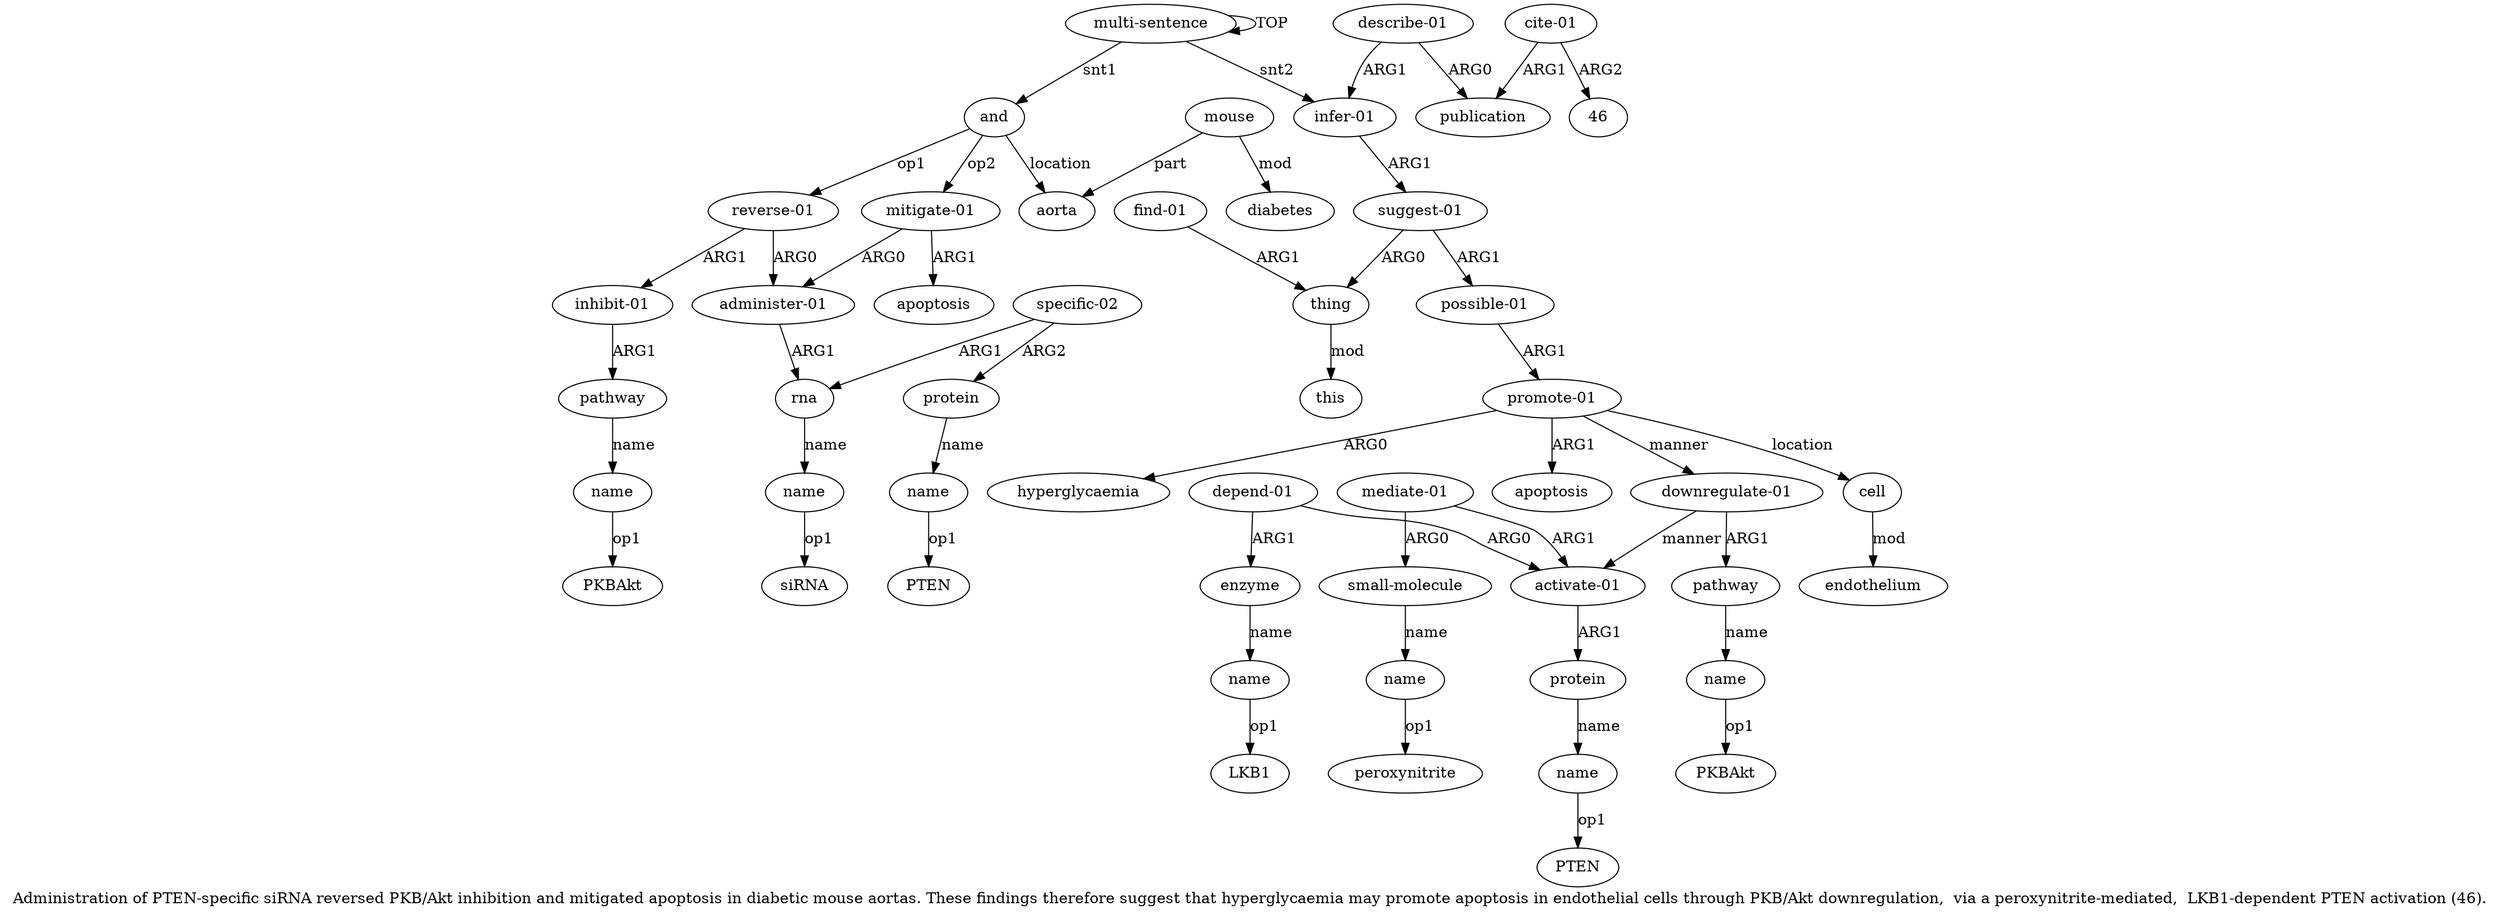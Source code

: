 digraph  {
	graph [label="Administration of PTEN-specific siRNA reversed PKB/Akt inhibition and mitigated apoptosis in diabetic mouse aortas. These findings \
therefore suggest that hyperglycaemia may promote apoptosis in endothelial cells through PKB/Akt downregulation,  via a peroxynitrite-mediated,  \
LKB1-dependent PTEN activation (46)."];
	node [label="\N"];
	a20	 [color=black,
		gold_ind=20,
		gold_label="find-01",
		label="find-01",
		test_ind=20,
		test_label="find-01"];
	a19	 [color=black,
		gold_ind=19,
		gold_label=thing,
		label=thing,
		test_ind=19,
		test_label=thing];
	a20 -> a19 [key=0,
	color=black,
	gold_label=ARG1,
	label=ARG1,
	test_label=ARG1];
a21 [color=black,
	gold_ind=21,
	gold_label=this,
	label=this,
	test_ind=21,
	test_label=this];
a22 [color=black,
	gold_ind=22,
	gold_label="possible-01",
	label="possible-01",
	test_ind=22,
	test_label="possible-01"];
a23 [color=black,
	gold_ind=23,
	gold_label="promote-01",
	label="promote-01",
	test_ind=23,
	test_label="promote-01"];
a22 -> a23 [key=0,
color=black,
gold_label=ARG1,
label=ARG1,
test_label=ARG1];
a24 [color=black,
gold_ind=24,
gold_label=hyperglycaemia,
label=hyperglycaemia,
test_ind=24,
test_label=hyperglycaemia];
a23 -> a24 [key=0,
color=black,
gold_label=ARG0,
label=ARG0,
test_label=ARG0];
a25 [color=black,
gold_ind=25,
gold_label=apoptosis,
label=apoptosis,
test_ind=25,
test_label=apoptosis];
a23 -> a25 [key=0,
color=black,
gold_label=ARG1,
label=ARG1,
test_label=ARG1];
a26 [color=black,
gold_ind=26,
gold_label=cell,
label=cell,
test_ind=26,
test_label=cell];
a23 -> a26 [key=0,
color=black,
gold_label=location,
label=location,
test_label=location];
a28 [color=black,
gold_ind=28,
gold_label="downregulate-01",
label="downregulate-01",
test_ind=28,
test_label="downregulate-01"];
a23 -> a28 [key=0,
color=black,
gold_label=manner,
label=manner,
test_label=manner];
a27 [color=black,
gold_ind=27,
gold_label=endothelium,
label=endothelium,
test_ind=27,
test_label=endothelium];
a26 -> a27 [key=0,
color=black,
gold_label=mod,
label=mod,
test_label=mod];
a29 [color=black,
gold_ind=29,
gold_label=pathway,
label=pathway,
test_ind=29,
test_label=pathway];
a28 -> a29 [key=0,
color=black,
gold_label=ARG1,
label=ARG1,
test_label=ARG1];
a31 [color=black,
gold_ind=31,
gold_label="activate-01",
label="activate-01",
test_ind=31,
test_label="activate-01"];
a28 -> a31 [key=0,
color=black,
gold_label=manner,
label=manner,
test_label=manner];
a30 [color=black,
gold_ind=30,
gold_label=name,
label=name,
test_ind=30,
test_label=name];
a29 -> a30 [key=0,
color=black,
gold_label=name,
label=name,
test_label=name];
"a42 46" [color=black,
gold_ind=-1,
gold_label=46,
label=46,
test_ind=-1,
test_label=46];
a32 [color=black,
gold_ind=32,
gold_label=protein,
label=protein,
test_ind=32,
test_label=protein];
a31 -> a32 [key=0,
color=black,
gold_label=ARG1,
label=ARG1,
test_label=ARG1];
"a30 PKBAkt" [color=black,
gold_ind=-1,
gold_label=PKBAkt,
label=PKBAkt,
test_ind=-1,
test_label=PKBAkt];
a30 -> "a30 PKBAkt" [key=0,
color=black,
gold_label=op1,
label=op1,
test_label=op1];
a37 [color=black,
gold_ind=37,
gold_label="depend-01",
label="depend-01",
test_ind=37,
test_label="depend-01"];
a37 -> a31 [key=0,
color=black,
gold_label=ARG0,
label=ARG0,
test_label=ARG0];
a38 [color=black,
gold_ind=38,
gold_label=enzyme,
label=enzyme,
test_ind=38,
test_label=enzyme];
a37 -> a38 [key=0,
color=black,
gold_label=ARG1,
label=ARG1,
test_label=ARG1];
"a11 PKBAkt" [color=black,
gold_ind=-1,
gold_label=PKBAkt,
label=PKBAkt,
test_ind=-1,
test_label=PKBAkt];
a36 [color=black,
gold_ind=36,
gold_label=name,
label=name,
test_ind=36,
test_label=name];
"a36 peroxynitrite" [color=black,
gold_ind=-1,
gold_label=peroxynitrite,
label=peroxynitrite,
test_ind=-1,
test_label=peroxynitrite];
a36 -> "a36 peroxynitrite" [key=0,
color=black,
gold_label=op1,
label=op1,
test_label=op1];
a33 [color=black,
gold_ind=33,
gold_label=name,
label=name,
test_ind=33,
test_label=name];
"a33 PTEN" [color=black,
gold_ind=-1,
gold_label=PTEN,
label=PTEN,
test_ind=-1,
test_label=PTEN];
a33 -> "a33 PTEN" [key=0,
color=black,
gold_label=op1,
label=op1,
test_label=op1];
a35 [color=black,
gold_ind=35,
gold_label="small-molecule",
label="small-molecule",
test_ind=35,
test_label="small-molecule"];
a35 -> a36 [key=0,
color=black,
gold_label=name,
label=name,
test_label=name];
a34 [color=black,
gold_ind=34,
gold_label="mediate-01",
label="mediate-01",
test_ind=34,
test_label="mediate-01"];
a34 -> a31 [key=0,
color=black,
gold_label=ARG1,
label=ARG1,
test_label=ARG1];
a34 -> a35 [key=0,
color=black,
gold_label=ARG0,
label=ARG0,
test_label=ARG0];
"a5 siRNA" [color=black,
gold_ind=-1,
gold_label=siRNA,
label=siRNA,
test_ind=-1,
test_label=siRNA];
a32 -> a33 [key=0,
color=black,
gold_label=name,
label=name,
test_label=name];
a15 [color=black,
gold_ind=15,
gold_label=mouse,
label=mouse,
test_ind=15,
test_label=mouse];
a14 [color=black,
gold_ind=14,
gold_label=aorta,
label=aorta,
test_ind=14,
test_label=aorta];
a15 -> a14 [key=0,
color=black,
gold_label=part,
label=part,
test_label=part];
a16 [color=black,
gold_ind=16,
gold_label=diabetes,
label=diabetes,
test_ind=16,
test_label=diabetes];
a15 -> a16 [key=0,
color=black,
gold_label=mod,
label=mod,
test_label=mod];
a17 [color=black,
gold_ind=17,
gold_label="infer-01",
label="infer-01",
test_ind=17,
test_label="infer-01"];
a18 [color=black,
gold_ind=18,
gold_label="suggest-01",
label="suggest-01",
test_ind=18,
test_label="suggest-01"];
a17 -> a18 [key=0,
color=black,
gold_label=ARG1,
label=ARG1,
test_label=ARG1];
a11 [color=black,
gold_ind=11,
gold_label=name,
label=name,
test_ind=11,
test_label=name];
a11 -> "a11 PKBAkt" [key=0,
color=black,
gold_label=op1,
label=op1,
test_label=op1];
a10 [color=black,
gold_ind=10,
gold_label=pathway,
label=pathway,
test_ind=10,
test_label=pathway];
a10 -> a11 [key=0,
color=black,
gold_label=name,
label=name,
test_label=name];
a13 [color=black,
gold_ind=13,
gold_label=apoptosis,
label=apoptosis,
test_ind=13,
test_label=apoptosis];
a12 [color=black,
gold_ind=12,
gold_label="mitigate-01",
label="mitigate-01",
test_ind=12,
test_label="mitigate-01"];
a12 -> a13 [key=0,
color=black,
gold_label=ARG1,
label=ARG1,
test_label=ARG1];
a3 [color=black,
gold_ind=3,
gold_label="administer-01",
label="administer-01",
test_ind=3,
test_label="administer-01"];
a12 -> a3 [key=0,
color=black,
gold_label=ARG0,
label=ARG0,
test_label=ARG0];
a39 [color=black,
gold_ind=39,
gold_label=name,
label=name,
test_ind=39,
test_label=name];
"a39 LKB1" [color=black,
gold_ind=-1,
gold_label=LKB1,
label=LKB1,
test_ind=-1,
test_label=LKB1];
a39 -> "a39 LKB1" [key=0,
color=black,
gold_label=op1,
label=op1,
test_label=op1];
a38 -> a39 [key=0,
color=black,
gold_label=name,
label=name,
test_label=name];
a19 -> a21 [key=0,
color=black,
gold_label=mod,
label=mod,
test_label=mod];
a18 -> a22 [key=0,
color=black,
gold_label=ARG1,
label=ARG1,
test_label=ARG1];
a18 -> a19 [key=0,
color=black,
gold_label=ARG0,
label=ARG0,
test_label=ARG0];
a1 [color=black,
gold_ind=1,
gold_label=and,
label=and,
test_ind=1,
test_label=and];
a1 -> a14 [key=0,
color=black,
gold_label=location,
label=location,
test_label=location];
a1 -> a12 [key=0,
color=black,
gold_label=op2,
label=op2,
test_label=op2];
a2 [color=black,
gold_ind=2,
gold_label="reverse-01",
label="reverse-01",
test_ind=2,
test_label="reverse-01"];
a1 -> a2 [key=0,
color=black,
gold_label=op1,
label=op1,
test_label=op1];
a0 [color=black,
gold_ind=0,
gold_label="multi-sentence",
label="multi-sentence",
test_ind=0,
test_label="multi-sentence"];
a0 -> a17 [key=0,
color=black,
gold_label=snt2,
label=snt2,
test_label=snt2];
a0 -> a1 [key=0,
color=black,
gold_label=snt1,
label=snt1,
test_label=snt1];
a0 -> a0 [key=0,
color=black,
gold_label=TOP,
label=TOP,
test_label=TOP];
a4 [color=black,
gold_ind=4,
gold_label=rna,
label=rna,
test_ind=4,
test_label=rna];
a3 -> a4 [key=0,
color=black,
gold_label=ARG1,
label=ARG1,
test_label=ARG1];
a2 -> a3 [key=0,
color=black,
gold_label=ARG0,
label=ARG0,
test_label=ARG0];
a9 [color=black,
gold_ind=9,
gold_label="inhibit-01",
label="inhibit-01",
test_ind=9,
test_label="inhibit-01"];
a2 -> a9 [key=0,
color=black,
gold_label=ARG1,
label=ARG1,
test_label=ARG1];
a5 [color=black,
gold_ind=5,
gold_label=name,
label=name,
test_ind=5,
test_label=name];
a5 -> "a5 siRNA" [key=0,
color=black,
gold_label=op1,
label=op1,
test_label=op1];
a4 -> a5 [key=0,
color=black,
gold_label=name,
label=name,
test_label=name];
a7 [color=black,
gold_ind=7,
gold_label=protein,
label=protein,
test_ind=7,
test_label=protein];
a8 [color=black,
gold_ind=8,
gold_label=name,
label=name,
test_ind=8,
test_label=name];
a7 -> a8 [key=0,
color=black,
gold_label=name,
label=name,
test_label=name];
a6 [color=black,
gold_ind=6,
gold_label="specific-02",
label="specific-02",
test_ind=6,
test_label="specific-02"];
a6 -> a4 [key=0,
color=black,
gold_label=ARG1,
label=ARG1,
test_label=ARG1];
a6 -> a7 [key=0,
color=black,
gold_label=ARG2,
label=ARG2,
test_label=ARG2];
a9 -> a10 [key=0,
color=black,
gold_label=ARG1,
label=ARG1,
test_label=ARG1];
"a8 PTEN" [color=black,
gold_ind=-1,
gold_label=PTEN,
label=PTEN,
test_ind=-1,
test_label=PTEN];
a8 -> "a8 PTEN" [key=0,
color=black,
gold_label=op1,
label=op1,
test_label=op1];
a42 [color=black,
gold_ind=42,
gold_label="cite-01",
label="cite-01",
test_ind=42,
test_label="cite-01"];
a42 -> "a42 46" [key=0,
color=black,
gold_label=ARG2,
label=ARG2,
test_label=ARG2];
a41 [color=black,
gold_ind=41,
gold_label=publication,
label=publication,
test_ind=41,
test_label=publication];
a42 -> a41 [key=0,
color=black,
gold_label=ARG1,
label=ARG1,
test_label=ARG1];
a40 [color=black,
gold_ind=40,
gold_label="describe-01",
label="describe-01",
test_ind=40,
test_label="describe-01"];
a40 -> a17 [key=0,
color=black,
gold_label=ARG1,
label=ARG1,
test_label=ARG1];
a40 -> a41 [key=0,
color=black,
gold_label=ARG0,
label=ARG0,
test_label=ARG0];
}
